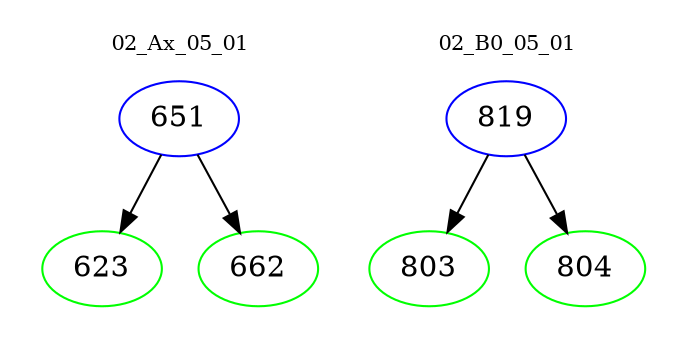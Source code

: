 digraph{
subgraph cluster_0 {
color = white
label = "02_Ax_05_01";
fontsize=10;
T0_651 [label="651", color="blue"]
T0_651 -> T0_623 [color="black"]
T0_623 [label="623", color="green"]
T0_651 -> T0_662 [color="black"]
T0_662 [label="662", color="green"]
}
subgraph cluster_1 {
color = white
label = "02_B0_05_01";
fontsize=10;
T1_819 [label="819", color="blue"]
T1_819 -> T1_803 [color="black"]
T1_803 [label="803", color="green"]
T1_819 -> T1_804 [color="black"]
T1_804 [label="804", color="green"]
}
}
